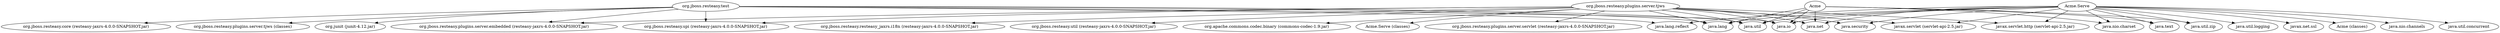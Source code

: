 digraph "classes" {
    // Path: /home/rsearls/j1/Resteasy/tjws/target/classes
   "Acme"                                             -> "java.io";
   "Acme"                                             -> "java.lang";
   "Acme"                                             -> "java.net";
   "Acme"                                             -> "java.nio.charset";
   "Acme"                                             -> "java.text";
   "Acme"                                             -> "java.util";
   "Acme"                                             -> "java.util.zip";
   "Acme.Serve"                                       -> "Acme (classes)";
   "Acme.Serve"                                       -> "java.io";
   "Acme.Serve"                                       -> "java.lang";
   "Acme.Serve"                                       -> "java.lang.reflect";
   "Acme.Serve"                                       -> "java.net";
   "Acme.Serve"                                       -> "java.nio.channels";
   "Acme.Serve"                                       -> "java.nio.charset";
   "Acme.Serve"                                       -> "java.security";
   "Acme.Serve"                                       -> "java.text";
   "Acme.Serve"                                       -> "java.util";
   "Acme.Serve"                                       -> "java.util.concurrent";
   "Acme.Serve"                                       -> "java.util.logging";
   "Acme.Serve"                                       -> "java.util.zip";
   "Acme.Serve"                                       -> "javax.net.ssl";
   "Acme.Serve"                                       -> "javax.servlet (servlet-api-2.5.jar)";
   "Acme.Serve"                                       -> "javax.servlet.http (servlet-api-2.5.jar)";
   "org.jboss.resteasy.plugins.server.tjws"           -> "Acme.Serve (classes)";
   "org.jboss.resteasy.plugins.server.tjws"           -> "java.io";
   "org.jboss.resteasy.plugins.server.tjws"           -> "java.lang";
   "org.jboss.resteasy.plugins.server.tjws"           -> "java.net";
   "org.jboss.resteasy.plugins.server.tjws"           -> "java.security";
   "org.jboss.resteasy.plugins.server.tjws"           -> "java.util";
   "org.jboss.resteasy.plugins.server.tjws"           -> "javax.servlet (servlet-api-2.5.jar)";
   "org.jboss.resteasy.plugins.server.tjws"           -> "javax.servlet.http (servlet-api-2.5.jar)";
   "org.jboss.resteasy.plugins.server.tjws"           -> "org.apache.commons.codec.binary (commons-codec-1.9.jar)";
   "org.jboss.resteasy.plugins.server.tjws"           -> "org.jboss.resteasy.plugins.server.embedded (resteasy-jaxrs-4.0.0-SNAPSHOT.jar)";
   "org.jboss.resteasy.plugins.server.tjws"           -> "org.jboss.resteasy.plugins.server.servlet (resteasy-jaxrs-4.0.0-SNAPSHOT.jar)";
   "org.jboss.resteasy.plugins.server.tjws"           -> "org.jboss.resteasy.resteasy_jaxrs.i18n (resteasy-jaxrs-4.0.0-SNAPSHOT.jar)";
   "org.jboss.resteasy.plugins.server.tjws"           -> "org.jboss.resteasy.spi (resteasy-jaxrs-4.0.0-SNAPSHOT.jar)";
   "org.jboss.resteasy.plugins.server.tjws"           -> "org.jboss.resteasy.util (resteasy-jaxrs-4.0.0-SNAPSHOT.jar)";
   "org.jboss.resteasy.test"                          -> "java.io";
   "org.jboss.resteasy.test"                          -> "java.lang";
   "org.jboss.resteasy.test"                          -> "java.lang.reflect";
   "org.jboss.resteasy.test"                          -> "java.util";
   "org.jboss.resteasy.test"                          -> "org.jboss.resteasy.core (resteasy-jaxrs-4.0.0-SNAPSHOT.jar)";
   "org.jboss.resteasy.test"                          -> "org.jboss.resteasy.plugins.server.embedded (resteasy-jaxrs-4.0.0-SNAPSHOT.jar)";
   "org.jboss.resteasy.test"                          -> "org.jboss.resteasy.plugins.server.tjws (classes)";
   "org.jboss.resteasy.test"                          -> "org.jboss.resteasy.spi (resteasy-jaxrs-4.0.0-SNAPSHOT.jar)";
   "org.jboss.resteasy.test"                          -> "org.junit (junit-4.12.jar)";
}
